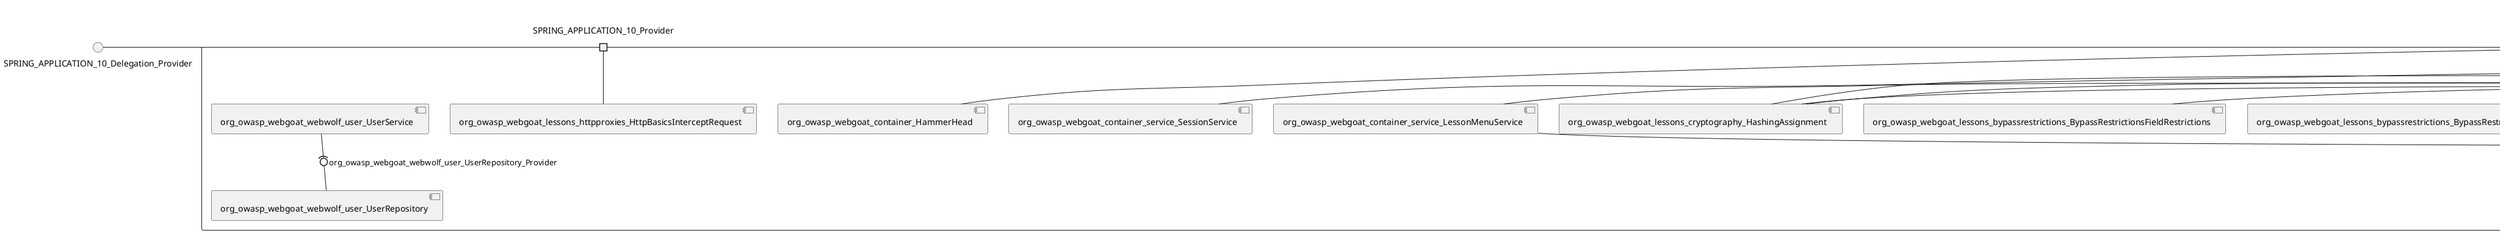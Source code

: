@startuml
skinparam fixCircleLabelOverlapping true
skinparam componentStyle uml2
() SPRING_APPLICATION_10_Delegation_Provider
() SPRING_APPLICATION_11_Delegation_Provider
() SPRING_APPLICATION_2_Delegation_Provider
() SPRING_APPLICATION_3_Delegation_Provider
() SPRING_APPLICATION_4_Delegation_Provider
() SPRING_APPLICATION_5_Delegation_Provider
() SPRING_APPLICATION_6_Delegation_Provider
() SPRING_APPLICATION_7_Delegation_Provider
() SPRING_APPLICATION_8_Delegation_Provider
() SPRING_APPLICATION_9_Delegation_Provider
() SPRING_APPLICATION_BypassRestrictions_FieldRestrictions_POST_Delegation_Provider
() SPRING_APPLICATION_BypassRestrictions_frontendValidation_POST_Delegation_Provider
() SPRING_APPLICATION_ChromeDevTools_dummy_POST_Delegation_Provider
() SPRING_APPLICATION_ChromeDevTools_network_POST_Delegation_Provider
() SPRING_APPLICATION_CrossSiteScriptingStored_stored_xss_POST_Delegation_Provider
() SPRING_APPLICATION_CrossSiteScriptingStored_stored_xss_follow_up_POST_Delegation_Provider
() SPRING_APPLICATION_CrossSiteScripting_attack1_POST_Delegation_Provider
() SPRING_APPLICATION_CrossSiteScripting_attack3_POST_Delegation_Provider
() SPRING_APPLICATION_CrossSiteScripting_attack4_POST_Delegation_Provider
() SPRING_APPLICATION_CrossSiteScripting_attack5a_GET_Delegation_Provider
() SPRING_APPLICATION_CrossSiteScripting_attack6a_POST_Delegation_Provider
() SPRING_APPLICATION_CrossSiteScripting_dom_follow_up_POST_Delegation_Provider
() SPRING_APPLICATION_CrossSiteScripting_phone_home_xss_POST_Delegation_Provider
() SPRING_APPLICATION_CrossSiteScripting_quiz_GET_POST_Delegation_Provider
() SPRING_APPLICATION_Delegation_Provider
() SPRING_APPLICATION_GET_10_Delegation_Provider
() SPRING_APPLICATION_GET_11_Delegation_Provider
() SPRING_APPLICATION_GET_12_Delegation_Provider
() SPRING_APPLICATION_GET_13_Delegation_Provider
() SPRING_APPLICATION_GET_14_Delegation_Provider
() SPRING_APPLICATION_GET_2_Delegation_Provider
() SPRING_APPLICATION_GET_3_Delegation_Provider
() SPRING_APPLICATION_GET_4_Delegation_Provider
() SPRING_APPLICATION_GET_5_Delegation_Provider
() SPRING_APPLICATION_GET_6_Delegation_Provider
() SPRING_APPLICATION_GET_7_Delegation_Provider
() SPRING_APPLICATION_GET_8_Delegation_Provider
() SPRING_APPLICATION_GET_9_Delegation_Provider
() SPRING_APPLICATION_GET_Delegation_Provider
() SPRING_APPLICATION_HtmlTampering_task_POST_Delegation_Provider
() SPRING_APPLICATION_HttpBasics_attack1_POST_Delegation_Provider
() SPRING_APPLICATION_HttpBasics_attack2_POST_Delegation_Provider
() SPRING_APPLICATION_IDOR_diff_attributes_POST_Delegation_Provider
() SPRING_APPLICATION_IDOR_login_POST_Delegation_Provider
() SPRING_APPLICATION_IDOR_profile_alt_path_POST_Delegation_Provider
() SPRING_APPLICATION_InsecureDeserialization_task_POST_Delegation_Provider
() SPRING_APPLICATION_InsecureLogin_Delegation_Provider
() SPRING_APPLICATION_JWT_decode_POST_Delegation_Provider
() SPRING_APPLICATION_JWT_jku_Delegation_Provider
() SPRING_APPLICATION_JWT_kid_Delegation_Provider
() SPRING_APPLICATION_JWT_quiz_GET_POST_Delegation_Provider
() SPRING_APPLICATION_JWT_refresh_Delegation_Provider
() SPRING_APPLICATION_JWT_secret_POST_Delegation_Provider
() SPRING_APPLICATION_JWT_votings_Delegation_Provider
() SPRING_APPLICATION_LogSpoofing_log_bleeding_POST_Delegation_Provider
() SPRING_APPLICATION_LogSpoofing_log_spoofing_POST_Delegation_Provider
() SPRING_APPLICATION_POST_10_Delegation_Provider
() SPRING_APPLICATION_POST_11_Delegation_Provider
() SPRING_APPLICATION_POST_12_Delegation_Provider
() SPRING_APPLICATION_POST_13_Delegation_Provider
() SPRING_APPLICATION_POST_14_Delegation_Provider
() SPRING_APPLICATION_POST_15_Delegation_Provider
() SPRING_APPLICATION_POST_16_Delegation_Provider
() SPRING_APPLICATION_POST_17_Delegation_Provider
() SPRING_APPLICATION_POST_18_Delegation_Provider
() SPRING_APPLICATION_POST_2_Delegation_Provider
() SPRING_APPLICATION_POST_3_Delegation_Provider
() SPRING_APPLICATION_POST_4_Delegation_Provider
() SPRING_APPLICATION_POST_5_Delegation_Provider
() SPRING_APPLICATION_POST_6_Delegation_Provider
() SPRING_APPLICATION_POST_7_Delegation_Provider
() SPRING_APPLICATION_POST_8_Delegation_Provider
() SPRING_APPLICATION_POST_9_Delegation_Provider
() SPRING_APPLICATION_POST_Delegation_Provider
() SPRING_APPLICATION_PUT_Delegation_Provider
() SPRING_APPLICATION_PasswordReset_ForgotPassword_create_password_reset_link_POST_Delegation_Provider
() SPRING_APPLICATION_PasswordReset_SecurityQuestions_POST_Delegation_Provider
() SPRING_APPLICATION_PasswordReset_reset_Delegation_Provider
() SPRING_APPLICATION_PasswordReset_simple_mail_reset_POST_Delegation_Provider
() SPRING_APPLICATION_PathTraversal_profile_picture_GET_Delegation_Provider
() SPRING_APPLICATION_PathTraversal_profile_picture_fix_GET_Delegation_Provider
() SPRING_APPLICATION_PathTraversal_profile_upload_POST_Delegation_Provider
() SPRING_APPLICATION_PathTraversal_profile_upload_fix_POST_Delegation_Provider
() SPRING_APPLICATION_PathTraversal_profile_upload_remove_user_input_POST_Delegation_Provider
() SPRING_APPLICATION_PathTraversal_random_POST_Delegation_Provider
() SPRING_APPLICATION_PathTraversal_random_picture_GET_Delegation_Provider
() SPRING_APPLICATION_PathTraversal_zip_slip_Delegation_Provider
() SPRING_APPLICATION_SSRF_task1_POST_Delegation_Provider
() SPRING_APPLICATION_SSRF_task2_POST_Delegation_Provider
() SPRING_APPLICATION_SecurePasswords_assignment_POST_Delegation_Provider
() SPRING_APPLICATION_SqlInjectionAdvanced_attack6a_POST_Delegation_Provider
() SPRING_APPLICATION_SqlInjectionAdvanced_attack6b_POST_Delegation_Provider
() SPRING_APPLICATION_SqlInjectionAdvanced_challenge_Login_POST_Delegation_Provider
() SPRING_APPLICATION_SqlInjectionAdvanced_challenge_PUT_Delegation_Provider
() SPRING_APPLICATION_SqlInjectionAdvanced_quiz_GET_POST_Delegation_Provider
() SPRING_APPLICATION_SqlInjectionMitigations_attack10a_POST_Delegation_Provider
() SPRING_APPLICATION_SqlInjectionMitigations_attack10b_POST_Delegation_Provider
() SPRING_APPLICATION_SqlInjectionMitigations_attack12a_POST_Delegation_Provider
() SPRING_APPLICATION_SqlInjectionMitigations_servers_GET_Delegation_Provider
() SPRING_APPLICATION_SqlInjection_assignment5a_POST_Delegation_Provider
() SPRING_APPLICATION_SqlInjection_assignment5b_POST_Delegation_Provider
() SPRING_APPLICATION_SqlInjection_attack10_POST_Delegation_Provider
() SPRING_APPLICATION_SqlInjection_attack2_POST_Delegation_Provider
() SPRING_APPLICATION_SqlInjection_attack3_POST_Delegation_Provider
() SPRING_APPLICATION_SqlInjection_attack4_POST_Delegation_Provider
() SPRING_APPLICATION_SqlInjection_attack5_POST_Delegation_Provider
() SPRING_APPLICATION_SqlInjection_attack8_POST_Delegation_Provider
() SPRING_APPLICATION_SqlInjection_attack9_POST_Delegation_Provider
() SPRING_APPLICATION_SqlOnlyInputValidationOnKeywords_attack_POST_Delegation_Provider
() SPRING_APPLICATION_SqlOnlyInputValidation_attack_POST_Delegation_Provider
() SPRING_APPLICATION_VulnerableComponents_attack1_POST_Delegation_Provider
() SPRING_APPLICATION_WebWolf_GET_Delegation_Provider
() SPRING_APPLICATION_WebWolf_landing_Delegation_Provider
() SPRING_APPLICATION_WebWolf_mail_Delegation_Provider
() SPRING_APPLICATION_challenge_1_POST_Delegation_Provider
() SPRING_APPLICATION_challenge_5_POST_Delegation_Provider
() SPRING_APPLICATION_challenge_7_Delegation_Provider
() SPRING_APPLICATION_challenge_8_Delegation_Provider
() SPRING_APPLICATION_challenge_logo_Delegation_Provider
() SPRING_APPLICATION_cia_quiz_GET_POST_Delegation_Provider
() SPRING_APPLICATION_clientSideFiltering_attack1_POST_Delegation_Provider
() SPRING_APPLICATION_clientSideFiltering_challenge_store_coupons_GET_Delegation_Provider
() SPRING_APPLICATION_clientSideFiltering_getItForFree_POST_Delegation_Provider
() SPRING_APPLICATION_clientSideFiltering_salaries_GET_Delegation_Provider
() SPRING_APPLICATION_crypto_encoding_basic_auth_POST_Delegation_Provider
() SPRING_APPLICATION_crypto_encoding_xor_POST_Delegation_Provider
() SPRING_APPLICATION_crypto_hashing_POST_Delegation_Provider
() SPRING_APPLICATION_crypto_secure_defaults_POST_Delegation_Provider
() SPRING_APPLICATION_crypto_signing_verify_POST_Delegation_Provider
() SPRING_APPLICATION_csrf_feedback_message_POST_Delegation_Provider
() SPRING_APPLICATION_csrf_review_POST_Delegation_Provider
() SPRING_APPLICATION_files_GET_Delegation_Provider
() SPRING_APPLICATION_fileupload_POST_Delegation_Provider
() SPRING_APPLICATION_jwt_Delegation_Provider
() SPRING_APPLICATION_landing_Delegation_Provider
() SPRING_APPLICATION_lesson_template_Delegation_Provider
() SPRING_APPLICATION_login_oauth_mvc_GET_Delegation_Provider
() SPRING_APPLICATION_mail_DELETE_GET_POST_Delegation_Provider
() SPRING_APPLICATION_register_mvc_POST_Delegation_Provider
() SPRING_APPLICATION_registration_GET_Delegation_Provider
() SPRING_APPLICATION_requests_GET_Delegation_Provider
() SPRING_APPLICATION_scoreboard_data_GET_Delegation_Provider
() SPRING_APPLICATION_server_directory_GET_Delegation_Provider
() SPRING_APPLICATION_service_debug_labels_mvc_Delegation_Provider
() SPRING_APPLICATION_service_lessonoverview_mvc_GET_Delegation_Provider
() SPRING_APPLICATION_xxe_comments_GET_Delegation_Provider
rectangle System {
[org_owasp_webgoat_container_HammerHead] [[webgoat-webgoat.repository#_LQJGCLtWEe-5xLY8GbUY4A]]
[org_owasp_webgoat_container_WebWolfRedirect] [[webgoat-webgoat.repository#_LQJGCLtWEe-5xLY8GbUY4A]]
[org_owasp_webgoat_container_controller_StartLesson] [[webgoat-webgoat.repository#_LQJGCLtWEe-5xLY8GbUY4A]]
[org_owasp_webgoat_container_controller_Welcome] [[webgoat-webgoat.repository#_LQJGCLtWEe-5xLY8GbUY4A]]
[org_owasp_webgoat_container_i18n_PluginMessages_Provider] [[webgoat-webgoat.repository#_LQJGCLtWEe-5xLY8GbUY4A]]
[org_owasp_webgoat_container_report_ReportCardController] [[webgoat-webgoat.repository#_LQJGCLtWEe-5xLY8GbUY4A]]
[org_owasp_webgoat_container_service_EnvironmentService] [[webgoat-webgoat.repository#_LQJGCLtWEe-5xLY8GbUY4A]]
[org_owasp_webgoat_container_service_HintService] [[webgoat-webgoat.repository#_LQJGCLtWEe-5xLY8GbUY4A]]
[org_owasp_webgoat_container_service_LabelDebugService] [[webgoat-webgoat.repository#_LQJGCLtWEe-5xLY8GbUY4A]]
[org_owasp_webgoat_container_service_LabelService] [[webgoat-webgoat.repository#_LQJGCLtWEe-5xLY8GbUY4A]]
[org_owasp_webgoat_container_service_LessonInfoService] [[webgoat-webgoat.repository#_LQJGCLtWEe-5xLY8GbUY4A]]
[org_owasp_webgoat_container_service_LessonMenuService] [[webgoat-webgoat.repository#_LQJGCLtWEe-5xLY8GbUY4A]]
[org_owasp_webgoat_container_service_LessonProgressService] [[webgoat-webgoat.repository#_LQJGCLtWEe-5xLY8GbUY4A]]
[org_owasp_webgoat_container_service_RestartLessonService] [[webgoat-webgoat.repository#_LQJGCLtWEe-5xLY8GbUY4A]]
[org_owasp_webgoat_container_service_SessionService] [[webgoat-webgoat.repository#_LQJGCLtWEe-5xLY8GbUY4A]]
[org_owasp_webgoat_container_session_LessonSession_Provider] [[webgoat-webgoat.repository#_LQJGCLtWEe-5xLY8GbUY4A]]
[org_owasp_webgoat_container_users_RegistrationController] [[webgoat-webgoat.repository#_LQJGCLtWEe-5xLY8GbUY4A]]
[org_owasp_webgoat_container_users_Scoreboard] [[webgoat-webgoat.repository#_LQJGCLtWEe-5xLY8GbUY4A]]
[org_owasp_webgoat_container_users_UserProgressRepository] [[webgoat-webgoat.repository#_LQJGCLtWEe-5xLY8GbUY4A]]
[org_owasp_webgoat_container_users_UserRepository] [[webgoat-webgoat.repository#_LQJGCLtWEe-5xLY8GbUY4A]]
[org_owasp_webgoat_container_users_UserService] [[webgoat-webgoat.repository#_LQJGCLtWEe-5xLY8GbUY4A]]
[org_owasp_webgoat_lessons_authbypass_VerifyAccount] [[webgoat-webgoat.repository#_LQJGCLtWEe-5xLY8GbUY4A]]
[org_owasp_webgoat_lessons_bypassrestrictions_BypassRestrictionsFieldRestrictions] [[webgoat-webgoat.repository#_LQJGCLtWEe-5xLY8GbUY4A]]
[org_owasp_webgoat_lessons_bypassrestrictions_BypassRestrictionsFrontendValidation] [[webgoat-webgoat.repository#_LQJGCLtWEe-5xLY8GbUY4A]]
[org_owasp_webgoat_lessons_challenges_FlagController] [[webgoat-webgoat.repository#_LQJGCLtWEe-5xLY8GbUY4A]]
[org_owasp_webgoat_lessons_challenges_challenge1_Assignment1] [[webgoat-webgoat.repository#_LQJGCLtWEe-5xLY8GbUY4A]]
[org_owasp_webgoat_lessons_challenges_challenge1_ImageServlet] [[webgoat-webgoat.repository#_LQJGCLtWEe-5xLY8GbUY4A]]
[org_owasp_webgoat_lessons_challenges_challenge5_Assignment5] [[webgoat-webgoat.repository#_LQJGCLtWEe-5xLY8GbUY4A]]
[org_owasp_webgoat_lessons_challenges_challenge7_Assignment7] [[webgoat-webgoat.repository#_LQJGCLtWEe-5xLY8GbUY4A]]
[org_owasp_webgoat_lessons_challenges_challenge8_Assignment8] [[webgoat-webgoat.repository#_LQJGCLtWEe-5xLY8GbUY4A]]
[org_owasp_webgoat_lessons_chromedevtools_NetworkDummy] [[webgoat-webgoat.repository#_LQJGCLtWEe-5xLY8GbUY4A]]
[org_owasp_webgoat_lessons_chromedevtools_NetworkLesson] [[webgoat-webgoat.repository#_LQJGCLtWEe-5xLY8GbUY4A]]
[org_owasp_webgoat_lessons_cia_CIAQuiz] [[webgoat-webgoat.repository#_LQJGCLtWEe-5xLY8GbUY4A]]
[org_owasp_webgoat_lessons_clientsidefiltering_ClientSideFilteringAssignment] [[webgoat-webgoat.repository#_LQJGCLtWEe-5xLY8GbUY4A]]
[org_owasp_webgoat_lessons_clientsidefiltering_ClientSideFilteringFreeAssignment] [[webgoat-webgoat.repository#_LQJGCLtWEe-5xLY8GbUY4A]]
[org_owasp_webgoat_lessons_clientsidefiltering_Salaries] [[webgoat-webgoat.repository#_LQJGCLtWEe-5xLY8GbUY4A]]
[org_owasp_webgoat_lessons_clientsidefiltering_ShopEndpoint] [[webgoat-webgoat.repository#_LQJGCLtWEe-5xLY8GbUY4A]]
[org_owasp_webgoat_lessons_cryptography_EncodingAssignment] [[webgoat-webgoat.repository#_LQJGCLtWEe-5xLY8GbUY4A]]
[org_owasp_webgoat_lessons_cryptography_HashingAssignment] [[webgoat-webgoat.repository#_LQJGCLtWEe-5xLY8GbUY4A]]
[org_owasp_webgoat_lessons_cryptography_SecureDefaultsAssignment] [[webgoat-webgoat.repository#_LQJGCLtWEe-5xLY8GbUY4A]]
[org_owasp_webgoat_lessons_cryptography_SigningAssignment] [[webgoat-webgoat.repository#_LQJGCLtWEe-5xLY8GbUY4A]]
[org_owasp_webgoat_lessons_cryptography_XOREncodingAssignment] [[webgoat-webgoat.repository#_LQJGCLtWEe-5xLY8GbUY4A]]
[org_owasp_webgoat_lessons_csrf_CSRFConfirmFlag1] [[webgoat-webgoat.repository#_LQJGCLtWEe-5xLY8GbUY4A]]
[org_owasp_webgoat_lessons_csrf_CSRFFeedback] [[webgoat-webgoat.repository#_LQJGCLtWEe-5xLY8GbUY4A]]
[org_owasp_webgoat_lessons_csrf_CSRFGetFlag] [[webgoat-webgoat.repository#_LQJGCLtWEe-5xLY8GbUY4A]]
[org_owasp_webgoat_lessons_csrf_CSRFLogin] [[webgoat-webgoat.repository#_LQJGCLtWEe-5xLY8GbUY4A]]
[org_owasp_webgoat_lessons_csrf_ForgedReviews] [[webgoat-webgoat.repository#_LQJGCLtWEe-5xLY8GbUY4A]]
[org_owasp_webgoat_lessons_deserialization_InsecureDeserializationTask] [[webgoat-webgoat.repository#_LQJGCLtWEe-5xLY8GbUY4A]]
[org_owasp_webgoat_lessons_hijacksession_HijackSessionAssignment] [[webgoat-webgoat.repository#_LQJGCLtWEe-5xLY8GbUY4A]]
[org_owasp_webgoat_lessons_htmltampering_HtmlTamperingTask] [[webgoat-webgoat.repository#_LQJGCLtWEe-5xLY8GbUY4A]]
[org_owasp_webgoat_lessons_httpbasics_HttpBasicsLesson] [[webgoat-webgoat.repository#_LQJGCLtWEe-5xLY8GbUY4A]]
[org_owasp_webgoat_lessons_httpbasics_HttpBasicsQuiz] [[webgoat-webgoat.repository#_LQJGCLtWEe-5xLY8GbUY4A]]
[org_owasp_webgoat_lessons_httpproxies_HttpBasicsInterceptRequest] [[webgoat-webgoat.repository#_LQJGCLtWEe-5xLY8GbUY4A]]
[org_owasp_webgoat_lessons_idor_IDORDiffAttributes] [[webgoat-webgoat.repository#_LQJGCLtWEe-5xLY8GbUY4A]]
[org_owasp_webgoat_lessons_idor_IDOREditOtherProfile] [[webgoat-webgoat.repository#_LQJGCLtWEe-5xLY8GbUY4A]]
[org_owasp_webgoat_lessons_idor_IDORLogin] [[webgoat-webgoat.repository#_LQJGCLtWEe-5xLY8GbUY4A]]
[org_owasp_webgoat_lessons_idor_IDORViewOtherProfile] [[webgoat-webgoat.repository#_LQJGCLtWEe-5xLY8GbUY4A]]
[org_owasp_webgoat_lessons_idor_IDORViewOwnProfile] [[webgoat-webgoat.repository#_LQJGCLtWEe-5xLY8GbUY4A]]
[org_owasp_webgoat_lessons_idor_IDORViewOwnProfileAltUrl] [[webgoat-webgoat.repository#_LQJGCLtWEe-5xLY8GbUY4A]]
[org_owasp_webgoat_lessons_insecurelogin_InsecureLoginTask] [[webgoat-webgoat.repository#_LQJGCLtWEe-5xLY8GbUY4A]]
[org_owasp_webgoat_lessons_jwt_JWTDecodeEndpoint] [[webgoat-webgoat.repository#_LQJGCLtWEe-5xLY8GbUY4A]]
[org_owasp_webgoat_lessons_jwt_JWTQuiz] [[webgoat-webgoat.repository#_LQJGCLtWEe-5xLY8GbUY4A]]
[org_owasp_webgoat_lessons_jwt_JWTRefreshEndpoint] [[webgoat-webgoat.repository#_LQJGCLtWEe-5xLY8GbUY4A]]
[org_owasp_webgoat_lessons_jwt_JWTSecretKeyEndpoint] [[webgoat-webgoat.repository#_LQJGCLtWEe-5xLY8GbUY4A]]
[org_owasp_webgoat_lessons_jwt_JWTVotesEndpoint] [[webgoat-webgoat.repository#_LQJGCLtWEe-5xLY8GbUY4A]]
[org_owasp_webgoat_lessons_jwt_claimmisuse_JWTHeaderJKUEndpoint] [[webgoat-webgoat.repository#_LQJGCLtWEe-5xLY8GbUY4A]]
[org_owasp_webgoat_lessons_jwt_claimmisuse_JWTHeaderKIDEndpoint] [[webgoat-webgoat.repository#_LQJGCLtWEe-5xLY8GbUY4A]]
[org_owasp_webgoat_lessons_lessontemplate_SampleAttack] [[webgoat-webgoat.repository#_LQJGCLtWEe-5xLY8GbUY4A]]
[org_owasp_webgoat_lessons_logging_LogBleedingTask] [[webgoat-webgoat.repository#_LQJGCLtWEe-5xLY8GbUY4A]]
[org_owasp_webgoat_lessons_logging_LogSpoofingTask] [[webgoat-webgoat.repository#_LQJGCLtWEe-5xLY8GbUY4A]]
[org_owasp_webgoat_lessons_missingac_MissingFunctionACHiddenMenus] [[webgoat-webgoat.repository#_LQJGCLtWEe-5xLY8GbUY4A]]
[org_owasp_webgoat_lessons_missingac_MissingFunctionACUsers] [[webgoat-webgoat.repository#_LQJGCLtWEe-5xLY8GbUY4A]]
[org_owasp_webgoat_lessons_missingac_MissingFunctionACYourHash] [[webgoat-webgoat.repository#_LQJGCLtWEe-5xLY8GbUY4A]]
[org_owasp_webgoat_lessons_missingac_MissingFunctionACYourHashAdmin] [[webgoat-webgoat.repository#_LQJGCLtWEe-5xLY8GbUY4A]]
[org_owasp_webgoat_lessons_passwordreset_QuestionsAssignment] [[webgoat-webgoat.repository#_LQJGCLtWEe-5xLY8GbUY4A]]
[org_owasp_webgoat_lessons_passwordreset_ResetLinkAssignment] [[webgoat-webgoat.repository#_LQJGCLtWEe-5xLY8GbUY4A]]
[org_owasp_webgoat_lessons_passwordreset_ResetLinkAssignmentForgotPassword] [[webgoat-webgoat.repository#_LQJGCLtWEe-5xLY8GbUY4A]]
[org_owasp_webgoat_lessons_passwordreset_SecurityQuestionAssignment] [[webgoat-webgoat.repository#_LQJGCLtWEe-5xLY8GbUY4A]]
[org_owasp_webgoat_lessons_passwordreset_SimpleMailAssignment] [[webgoat-webgoat.repository#_LQJGCLtWEe-5xLY8GbUY4A]]
[org_owasp_webgoat_lessons_pathtraversal_ProfileUpload] [[webgoat-webgoat.repository#_LQJGCLtWEe-5xLY8GbUY4A]]
[org_owasp_webgoat_lessons_pathtraversal_ProfileUploadFix] [[webgoat-webgoat.repository#_LQJGCLtWEe-5xLY8GbUY4A]]
[org_owasp_webgoat_lessons_pathtraversal_ProfileUploadRemoveUserInput] [[webgoat-webgoat.repository#_LQJGCLtWEe-5xLY8GbUY4A]]
[org_owasp_webgoat_lessons_pathtraversal_ProfileUploadRetrieval] [[webgoat-webgoat.repository#_LQJGCLtWEe-5xLY8GbUY4A]]
[org_owasp_webgoat_lessons_pathtraversal_ProfileZipSlip] [[webgoat-webgoat.repository#_LQJGCLtWEe-5xLY8GbUY4A]]
[org_owasp_webgoat_lessons_securepasswords_SecurePasswordsAssignment] [[webgoat-webgoat.repository#_LQJGCLtWEe-5xLY8GbUY4A]]
[org_owasp_webgoat_lessons_spoofcookie_SpoofCookieAssignment] [[webgoat-webgoat.repository#_LQJGCLtWEe-5xLY8GbUY4A]]
[org_owasp_webgoat_lessons_sqlinjection_advanced_SqlInjectionChallenge] [[webgoat-webgoat.repository#_LQJGCLtWEe-5xLY8GbUY4A]]
[org_owasp_webgoat_lessons_sqlinjection_advanced_SqlInjectionChallengeLogin] [[webgoat-webgoat.repository#_LQJGCLtWEe-5xLY8GbUY4A]]
[org_owasp_webgoat_lessons_sqlinjection_advanced_SqlInjectionLesson6a] [[webgoat-webgoat.repository#_LQJGCLtWEe-5xLY8GbUY4A]]
[org_owasp_webgoat_lessons_sqlinjection_advanced_SqlInjectionLesson6b] [[webgoat-webgoat.repository#_LQJGCLtWEe-5xLY8GbUY4A]]
[org_owasp_webgoat_lessons_sqlinjection_advanced_SqlInjectionQuiz] [[webgoat-webgoat.repository#_LQJGCLtWEe-5xLY8GbUY4A]]
[org_owasp_webgoat_lessons_sqlinjection_introduction_SqlInjectionLesson10] [[webgoat-webgoat.repository#_LQJGCLtWEe-5xLY8GbUY4A]]
[org_owasp_webgoat_lessons_sqlinjection_introduction_SqlInjectionLesson2] [[webgoat-webgoat.repository#_LQJGCLtWEe-5xLY8GbUY4A]]
[org_owasp_webgoat_lessons_sqlinjection_introduction_SqlInjectionLesson3] [[webgoat-webgoat.repository#_LQJGCLtWEe-5xLY8GbUY4A]]
[org_owasp_webgoat_lessons_sqlinjection_introduction_SqlInjectionLesson4] [[webgoat-webgoat.repository#_LQJGCLtWEe-5xLY8GbUY4A]]
[org_owasp_webgoat_lessons_sqlinjection_introduction_SqlInjectionLesson5] [[webgoat-webgoat.repository#_LQJGCLtWEe-5xLY8GbUY4A]]
[org_owasp_webgoat_lessons_sqlinjection_introduction_SqlInjectionLesson5a] [[webgoat-webgoat.repository#_LQJGCLtWEe-5xLY8GbUY4A]]
[org_owasp_webgoat_lessons_sqlinjection_introduction_SqlInjectionLesson5b] [[webgoat-webgoat.repository#_LQJGCLtWEe-5xLY8GbUY4A]]
[org_owasp_webgoat_lessons_sqlinjection_introduction_SqlInjectionLesson8] [[webgoat-webgoat.repository#_LQJGCLtWEe-5xLY8GbUY4A]]
[org_owasp_webgoat_lessons_sqlinjection_introduction_SqlInjectionLesson9] [[webgoat-webgoat.repository#_LQJGCLtWEe-5xLY8GbUY4A]]
[org_owasp_webgoat_lessons_sqlinjection_mitigation_Servers] [[webgoat-webgoat.repository#_LQJGCLtWEe-5xLY8GbUY4A]]
[org_owasp_webgoat_lessons_sqlinjection_mitigation_SqlInjectionLesson10a] [[webgoat-webgoat.repository#_LQJGCLtWEe-5xLY8GbUY4A]]
[org_owasp_webgoat_lessons_sqlinjection_mitigation_SqlInjectionLesson10b] [[webgoat-webgoat.repository#_LQJGCLtWEe-5xLY8GbUY4A]]
[org_owasp_webgoat_lessons_sqlinjection_mitigation_SqlInjectionLesson13] [[webgoat-webgoat.repository#_LQJGCLtWEe-5xLY8GbUY4A]]
[org_owasp_webgoat_lessons_sqlinjection_mitigation_SqlOnlyInputValidation] [[webgoat-webgoat.repository#_LQJGCLtWEe-5xLY8GbUY4A]]
[org_owasp_webgoat_lessons_sqlinjection_mitigation_SqlOnlyInputValidationOnKeywords] [[webgoat-webgoat.repository#_LQJGCLtWEe-5xLY8GbUY4A]]
[org_owasp_webgoat_lessons_ssrf_SSRFTask1] [[webgoat-webgoat.repository#_LQJGCLtWEe-5xLY8GbUY4A]]
[org_owasp_webgoat_lessons_ssrf_SSRFTask2] [[webgoat-webgoat.repository#_LQJGCLtWEe-5xLY8GbUY4A]]
[org_owasp_webgoat_lessons_vulnerablecomponents_VulnerableComponentsLesson] [[webgoat-webgoat.repository#_LQJGCLtWEe-5xLY8GbUY4A]]
[org_owasp_webgoat_lessons_webwolfintroduction_LandingAssignment] [[webgoat-webgoat.repository#_LQJGCLtWEe-5xLY8GbUY4A]]
[org_owasp_webgoat_lessons_webwolfintroduction_MailAssignment] [[webgoat-webgoat.repository#_LQJGCLtWEe-5xLY8GbUY4A]]
[org_owasp_webgoat_lessons_xss_CrossSiteScriptingLesson1] [[webgoat-webgoat.repository#_LQJGCLtWEe-5xLY8GbUY4A]]
[org_owasp_webgoat_lessons_xss_CrossSiteScriptingLesson5a] [[webgoat-webgoat.repository#_LQJGCLtWEe-5xLY8GbUY4A]]
[org_owasp_webgoat_lessons_xss_CrossSiteScriptingLesson6a] [[webgoat-webgoat.repository#_LQJGCLtWEe-5xLY8GbUY4A]]
[org_owasp_webgoat_lessons_xss_CrossSiteScriptingQuiz] [[webgoat-webgoat.repository#_LQJGCLtWEe-5xLY8GbUY4A]]
[org_owasp_webgoat_lessons_xss_DOMCrossSiteScripting] [[webgoat-webgoat.repository#_LQJGCLtWEe-5xLY8GbUY4A]]
[org_owasp_webgoat_lessons_xss_DOMCrossSiteScriptingVerifier] [[webgoat-webgoat.repository#_LQJGCLtWEe-5xLY8GbUY4A]]
[org_owasp_webgoat_lessons_xss_mitigation_CrossSiteScriptingLesson3] [[webgoat-webgoat.repository#_LQJGCLtWEe-5xLY8GbUY4A]]
[org_owasp_webgoat_lessons_xss_mitigation_CrossSiteScriptingLesson4] [[webgoat-webgoat.repository#_LQJGCLtWEe-5xLY8GbUY4A]]
[org_owasp_webgoat_lessons_xss_stored_StoredCrossSiteScriptingVerifier] [[webgoat-webgoat.repository#_LQJGCLtWEe-5xLY8GbUY4A]]
[org_owasp_webgoat_lessons_xss_stored_StoredXssComments] [[webgoat-webgoat.repository#_LQJGCLtWEe-5xLY8GbUY4A]]
[org_owasp_webgoat_lessons_xxe_BlindSendFileAssignment] [[webgoat-webgoat.repository#_LQJGCLtWEe-5xLY8GbUY4A]]
[org_owasp_webgoat_lessons_xxe_CommentsEndpoint] [[webgoat-webgoat.repository#_LQJGCLtWEe-5xLY8GbUY4A]]
[org_owasp_webgoat_lessons_xxe_ContentTypeAssignment] [[webgoat-webgoat.repository#_LQJGCLtWEe-5xLY8GbUY4A]]
[org_owasp_webgoat_lessons_xxe_SimpleXXE] [[webgoat-webgoat.repository#_LQJGCLtWEe-5xLY8GbUY4A]]
[org_owasp_webgoat_webwolf_FileServer] [[webgoat-webgoat.repository#_LQJGCLtWEe-5xLY8GbUY4A]]
[org_owasp_webgoat_webwolf_jwt_JWTController] [[webgoat-webgoat.repository#_LQJGCLtWEe-5xLY8GbUY4A]]
[org_owasp_webgoat_webwolf_mailbox_MailboxController] [[webgoat-webgoat.repository#_LQJGCLtWEe-5xLY8GbUY4A]]
[org_owasp_webgoat_webwolf_mailbox_MailboxRepository] [[webgoat-webgoat.repository#_LQJGCLtWEe-5xLY8GbUY4A]]
[org_owasp_webgoat_webwolf_requests_LandingPage] [[webgoat-webgoat.repository#_LQJGCLtWEe-5xLY8GbUY4A]]
[org_owasp_webgoat_webwolf_requests_Requests] [[webgoat-webgoat.repository#_LQJGCLtWEe-5xLY8GbUY4A]]
[org_owasp_webgoat_webwolf_user_UserRepository] [[webgoat-webgoat.repository#_LQJGCLtWEe-5xLY8GbUY4A]]
[org_owasp_webgoat_webwolf_user_UserService] [[webgoat-webgoat.repository#_LQJGCLtWEe-5xLY8GbUY4A]]
port SPRING_APPLICATION_10_Provider
SPRING_APPLICATION_10_Delegation_Provider - SPRING_APPLICATION_10_Provider
SPRING_APPLICATION_10_Provider - [org_owasp_webgoat_lessons_httpproxies_HttpBasicsInterceptRequest]
port SPRING_APPLICATION_11_Provider
SPRING_APPLICATION_11_Delegation_Provider - SPRING_APPLICATION_11_Provider
SPRING_APPLICATION_11_Provider - [org_owasp_webgoat_container_HammerHead]
port SPRING_APPLICATION_2_Provider
SPRING_APPLICATION_2_Delegation_Provider - SPRING_APPLICATION_2_Provider
SPRING_APPLICATION_2_Provider - [org_owasp_webgoat_container_service_LabelDebugService]
port SPRING_APPLICATION_3_Provider
SPRING_APPLICATION_3_Delegation_Provider - SPRING_APPLICATION_3_Provider
SPRING_APPLICATION_3_Provider - [org_owasp_webgoat_lessons_xxe_SimpleXXE]
port SPRING_APPLICATION_4_Provider
SPRING_APPLICATION_4_Delegation_Provider - SPRING_APPLICATION_4_Provider
SPRING_APPLICATION_4_Provider - [org_owasp_webgoat_lessons_cryptography_SigningAssignment]
port SPRING_APPLICATION_5_Provider
SPRING_APPLICATION_5_Delegation_Provider - SPRING_APPLICATION_5_Provider
SPRING_APPLICATION_5_Provider - [org_owasp_webgoat_webwolf_FileServer]
port SPRING_APPLICATION_6_Provider
SPRING_APPLICATION_6_Delegation_Provider - SPRING_APPLICATION_6_Provider
SPRING_APPLICATION_6_Provider - [org_owasp_webgoat_container_service_SessionService]
port SPRING_APPLICATION_7_Provider
SPRING_APPLICATION_7_Delegation_Provider - SPRING_APPLICATION_7_Provider
SPRING_APPLICATION_7_Provider - [org_owasp_webgoat_container_service_LessonMenuService]
port SPRING_APPLICATION_8_Provider
SPRING_APPLICATION_8_Delegation_Provider - SPRING_APPLICATION_8_Provider
SPRING_APPLICATION_8_Provider - [org_owasp_webgoat_lessons_cryptography_HashingAssignment]
port SPRING_APPLICATION_9_Provider
SPRING_APPLICATION_9_Delegation_Provider - SPRING_APPLICATION_9_Provider
SPRING_APPLICATION_9_Provider - [org_owasp_webgoat_lessons_cryptography_HashingAssignment]
port SPRING_APPLICATION_BypassRestrictions_FieldRestrictions_POST_Provider
SPRING_APPLICATION_BypassRestrictions_FieldRestrictions_POST_Delegation_Provider - SPRING_APPLICATION_BypassRestrictions_FieldRestrictions_POST_Provider
SPRING_APPLICATION_BypassRestrictions_FieldRestrictions_POST_Provider - [org_owasp_webgoat_lessons_bypassrestrictions_BypassRestrictionsFieldRestrictions]
port SPRING_APPLICATION_BypassRestrictions_frontendValidation_POST_Provider
SPRING_APPLICATION_BypassRestrictions_frontendValidation_POST_Delegation_Provider - SPRING_APPLICATION_BypassRestrictions_frontendValidation_POST_Provider
SPRING_APPLICATION_BypassRestrictions_frontendValidation_POST_Provider - [org_owasp_webgoat_lessons_bypassrestrictions_BypassRestrictionsFrontendValidation]
port SPRING_APPLICATION_ChromeDevTools_dummy_POST_Provider
SPRING_APPLICATION_ChromeDevTools_dummy_POST_Delegation_Provider - SPRING_APPLICATION_ChromeDevTools_dummy_POST_Provider
SPRING_APPLICATION_ChromeDevTools_dummy_POST_Provider - [org_owasp_webgoat_lessons_chromedevtools_NetworkDummy]
port SPRING_APPLICATION_ChromeDevTools_network_POST_Provider
SPRING_APPLICATION_ChromeDevTools_network_POST_Delegation_Provider - SPRING_APPLICATION_ChromeDevTools_network_POST_Provider
SPRING_APPLICATION_ChromeDevTools_network_POST_Provider - [org_owasp_webgoat_lessons_chromedevtools_NetworkLesson]
port SPRING_APPLICATION_CrossSiteScriptingStored_stored_xss_POST_Provider
SPRING_APPLICATION_CrossSiteScriptingStored_stored_xss_POST_Delegation_Provider - SPRING_APPLICATION_CrossSiteScriptingStored_stored_xss_POST_Provider
SPRING_APPLICATION_CrossSiteScriptingStored_stored_xss_POST_Provider - [org_owasp_webgoat_lessons_xss_stored_StoredXssComments]
port SPRING_APPLICATION_CrossSiteScriptingStored_stored_xss_follow_up_POST_Provider
SPRING_APPLICATION_CrossSiteScriptingStored_stored_xss_follow_up_POST_Delegation_Provider - SPRING_APPLICATION_CrossSiteScriptingStored_stored_xss_follow_up_POST_Provider
SPRING_APPLICATION_CrossSiteScriptingStored_stored_xss_follow_up_POST_Provider - [org_owasp_webgoat_lessons_xss_stored_StoredCrossSiteScriptingVerifier]
port SPRING_APPLICATION_CrossSiteScripting_attack1_POST_Provider
SPRING_APPLICATION_CrossSiteScripting_attack1_POST_Delegation_Provider - SPRING_APPLICATION_CrossSiteScripting_attack1_POST_Provider
SPRING_APPLICATION_CrossSiteScripting_attack1_POST_Provider - [org_owasp_webgoat_lessons_xss_CrossSiteScriptingLesson1]
port SPRING_APPLICATION_CrossSiteScripting_attack3_POST_Provider
SPRING_APPLICATION_CrossSiteScripting_attack3_POST_Delegation_Provider - SPRING_APPLICATION_CrossSiteScripting_attack3_POST_Provider
SPRING_APPLICATION_CrossSiteScripting_attack3_POST_Provider - [org_owasp_webgoat_lessons_xss_mitigation_CrossSiteScriptingLesson3]
port SPRING_APPLICATION_CrossSiteScripting_attack4_POST_Provider
SPRING_APPLICATION_CrossSiteScripting_attack4_POST_Delegation_Provider - SPRING_APPLICATION_CrossSiteScripting_attack4_POST_Provider
SPRING_APPLICATION_CrossSiteScripting_attack4_POST_Provider - [org_owasp_webgoat_lessons_xss_mitigation_CrossSiteScriptingLesson4]
port SPRING_APPLICATION_CrossSiteScripting_attack5a_GET_Provider
SPRING_APPLICATION_CrossSiteScripting_attack5a_GET_Delegation_Provider - SPRING_APPLICATION_CrossSiteScripting_attack5a_GET_Provider
SPRING_APPLICATION_CrossSiteScripting_attack5a_GET_Provider - [org_owasp_webgoat_lessons_xss_CrossSiteScriptingLesson5a]
port SPRING_APPLICATION_CrossSiteScripting_attack6a_POST_Provider
SPRING_APPLICATION_CrossSiteScripting_attack6a_POST_Delegation_Provider - SPRING_APPLICATION_CrossSiteScripting_attack6a_POST_Provider
SPRING_APPLICATION_CrossSiteScripting_attack6a_POST_Provider - [org_owasp_webgoat_lessons_xss_CrossSiteScriptingLesson6a]
port SPRING_APPLICATION_CrossSiteScripting_dom_follow_up_POST_Provider
SPRING_APPLICATION_CrossSiteScripting_dom_follow_up_POST_Delegation_Provider - SPRING_APPLICATION_CrossSiteScripting_dom_follow_up_POST_Provider
SPRING_APPLICATION_CrossSiteScripting_dom_follow_up_POST_Provider - [org_owasp_webgoat_lessons_xss_DOMCrossSiteScriptingVerifier]
port SPRING_APPLICATION_CrossSiteScripting_phone_home_xss_POST_Provider
SPRING_APPLICATION_CrossSiteScripting_phone_home_xss_POST_Delegation_Provider - SPRING_APPLICATION_CrossSiteScripting_phone_home_xss_POST_Provider
SPRING_APPLICATION_CrossSiteScripting_phone_home_xss_POST_Provider - [org_owasp_webgoat_lessons_xss_DOMCrossSiteScripting]
port SPRING_APPLICATION_CrossSiteScripting_quiz_GET_POST_Provider
SPRING_APPLICATION_CrossSiteScripting_quiz_GET_POST_Delegation_Provider - SPRING_APPLICATION_CrossSiteScripting_quiz_GET_POST_Provider
SPRING_APPLICATION_CrossSiteScripting_quiz_GET_POST_Provider - [org_owasp_webgoat_lessons_xss_CrossSiteScriptingQuiz]
port SPRING_APPLICATION_Provider
SPRING_APPLICATION_Delegation_Provider - SPRING_APPLICATION_Provider
SPRING_APPLICATION_Provider - [org_owasp_webgoat_lessons_jwt_JWTSecretKeyEndpoint]
port SPRING_APPLICATION_GET_10_Provider
SPRING_APPLICATION_GET_10_Delegation_Provider - SPRING_APPLICATION_GET_10_Provider
SPRING_APPLICATION_GET_10_Provider - [org_owasp_webgoat_container_controller_StartLesson]
port SPRING_APPLICATION_GET_11_Provider
SPRING_APPLICATION_GET_11_Delegation_Provider - SPRING_APPLICATION_GET_11_Provider
SPRING_APPLICATION_GET_11_Provider - [org_owasp_webgoat_lessons_idor_IDORViewOwnProfile]
port SPRING_APPLICATION_GET_12_Provider
SPRING_APPLICATION_GET_12_Delegation_Provider - SPRING_APPLICATION_GET_12_Provider
SPRING_APPLICATION_GET_12_Provider - [org_owasp_webgoat_lessons_cryptography_EncodingAssignment]
port SPRING_APPLICATION_GET_13_Provider
SPRING_APPLICATION_GET_13_Delegation_Provider - SPRING_APPLICATION_GET_13_Provider
SPRING_APPLICATION_GET_13_Provider - [org_owasp_webgoat_lessons_idor_IDORViewOtherProfile]
port SPRING_APPLICATION_GET_14_Provider
SPRING_APPLICATION_GET_14_Delegation_Provider - SPRING_APPLICATION_GET_14_Provider
SPRING_APPLICATION_GET_14_Provider - [org_owasp_webgoat_container_service_LessonInfoService]
port SPRING_APPLICATION_GET_2_Provider
SPRING_APPLICATION_GET_2_Delegation_Provider - SPRING_APPLICATION_GET_2_Provider
SPRING_APPLICATION_GET_2_Provider - [org_owasp_webgoat_lessons_xss_stored_StoredXssComments]
port SPRING_APPLICATION_GET_3_Provider
SPRING_APPLICATION_GET_3_Delegation_Provider - SPRING_APPLICATION_GET_3_Provider
SPRING_APPLICATION_GET_3_Provider - [org_owasp_webgoat_container_service_RestartLessonService]
port SPRING_APPLICATION_GET_4_Provider
SPRING_APPLICATION_GET_4_Delegation_Provider - SPRING_APPLICATION_GET_4_Provider
SPRING_APPLICATION_GET_4_Provider - [org_owasp_webgoat_lessons_csrf_ForgedReviews]
port SPRING_APPLICATION_GET_5_Provider
SPRING_APPLICATION_GET_5_Delegation_Provider - SPRING_APPLICATION_GET_5_Provider
SPRING_APPLICATION_GET_5_Provider - [org_owasp_webgoat_lessons_missingac_MissingFunctionACUsers]
port SPRING_APPLICATION_GET_6_Provider
SPRING_APPLICATION_GET_6_Delegation_Provider - SPRING_APPLICATION_GET_6_Provider
SPRING_APPLICATION_GET_6_Provider - [org_owasp_webgoat_lessons_spoofcookie_SpoofCookieAssignment]
port SPRING_APPLICATION_GET_7_Provider
SPRING_APPLICATION_GET_7_Delegation_Provider - SPRING_APPLICATION_GET_7_Provider
SPRING_APPLICATION_GET_7_Provider - [org_owasp_webgoat_container_controller_Welcome]
port SPRING_APPLICATION_GET_8_Provider
SPRING_APPLICATION_GET_8_Delegation_Provider - SPRING_APPLICATION_GET_8_Provider
SPRING_APPLICATION_GET_8_Provider - [org_owasp_webgoat_container_service_LabelService]
port SPRING_APPLICATION_GET_9_Provider
SPRING_APPLICATION_GET_9_Delegation_Provider - SPRING_APPLICATION_GET_9_Provider
SPRING_APPLICATION_GET_9_Provider - [org_owasp_webgoat_container_report_ReportCardController]
port SPRING_APPLICATION_GET_Provider
SPRING_APPLICATION_GET_Delegation_Provider - SPRING_APPLICATION_GET_Provider
SPRING_APPLICATION_GET_Provider - [org_owasp_webgoat_container_service_HintService]
port SPRING_APPLICATION_HtmlTampering_task_POST_Provider
SPRING_APPLICATION_HtmlTampering_task_POST_Delegation_Provider - SPRING_APPLICATION_HtmlTampering_task_POST_Provider
SPRING_APPLICATION_HtmlTampering_task_POST_Provider - [org_owasp_webgoat_lessons_htmltampering_HtmlTamperingTask]
port SPRING_APPLICATION_HttpBasics_attack1_POST_Provider
SPRING_APPLICATION_HttpBasics_attack1_POST_Delegation_Provider - SPRING_APPLICATION_HttpBasics_attack1_POST_Provider
SPRING_APPLICATION_HttpBasics_attack1_POST_Provider - [org_owasp_webgoat_lessons_httpbasics_HttpBasicsLesson]
port SPRING_APPLICATION_HttpBasics_attack2_POST_Provider
SPRING_APPLICATION_HttpBasics_attack2_POST_Delegation_Provider - SPRING_APPLICATION_HttpBasics_attack2_POST_Provider
SPRING_APPLICATION_HttpBasics_attack2_POST_Provider - [org_owasp_webgoat_lessons_httpbasics_HttpBasicsQuiz]
port SPRING_APPLICATION_IDOR_diff_attributes_POST_Provider
SPRING_APPLICATION_IDOR_diff_attributes_POST_Delegation_Provider - SPRING_APPLICATION_IDOR_diff_attributes_POST_Provider
SPRING_APPLICATION_IDOR_diff_attributes_POST_Provider - [org_owasp_webgoat_lessons_idor_IDORDiffAttributes]
port SPRING_APPLICATION_IDOR_login_POST_Provider
SPRING_APPLICATION_IDOR_login_POST_Delegation_Provider - SPRING_APPLICATION_IDOR_login_POST_Provider
SPRING_APPLICATION_IDOR_login_POST_Provider - [org_owasp_webgoat_lessons_idor_IDORLogin]
port SPRING_APPLICATION_IDOR_profile_alt_path_POST_Provider
SPRING_APPLICATION_IDOR_profile_alt_path_POST_Delegation_Provider - SPRING_APPLICATION_IDOR_profile_alt_path_POST_Provider
SPRING_APPLICATION_IDOR_profile_alt_path_POST_Provider - [org_owasp_webgoat_lessons_idor_IDORViewOwnProfileAltUrl]
port SPRING_APPLICATION_InsecureDeserialization_task_POST_Provider
SPRING_APPLICATION_InsecureDeserialization_task_POST_Delegation_Provider - SPRING_APPLICATION_InsecureDeserialization_task_POST_Provider
SPRING_APPLICATION_InsecureDeserialization_task_POST_Provider - [org_owasp_webgoat_lessons_deserialization_InsecureDeserializationTask]
port SPRING_APPLICATION_InsecureLogin_Provider
SPRING_APPLICATION_InsecureLogin_Delegation_Provider - SPRING_APPLICATION_InsecureLogin_Provider
SPRING_APPLICATION_InsecureLogin_Provider - [org_owasp_webgoat_lessons_insecurelogin_InsecureLoginTask]
port SPRING_APPLICATION_JWT_decode_POST_Provider
SPRING_APPLICATION_JWT_decode_POST_Delegation_Provider - SPRING_APPLICATION_JWT_decode_POST_Provider
SPRING_APPLICATION_JWT_decode_POST_Provider - [org_owasp_webgoat_lessons_jwt_JWTDecodeEndpoint]
port SPRING_APPLICATION_JWT_jku_Provider
SPRING_APPLICATION_JWT_jku_Delegation_Provider - SPRING_APPLICATION_JWT_jku_Provider
SPRING_APPLICATION_JWT_jku_Provider - [org_owasp_webgoat_lessons_jwt_claimmisuse_JWTHeaderJKUEndpoint]
port SPRING_APPLICATION_JWT_kid_Provider
SPRING_APPLICATION_JWT_kid_Delegation_Provider - SPRING_APPLICATION_JWT_kid_Provider
SPRING_APPLICATION_JWT_kid_Provider - [org_owasp_webgoat_lessons_jwt_claimmisuse_JWTHeaderKIDEndpoint]
port SPRING_APPLICATION_JWT_quiz_GET_POST_Provider
SPRING_APPLICATION_JWT_quiz_GET_POST_Delegation_Provider - SPRING_APPLICATION_JWT_quiz_GET_POST_Provider
SPRING_APPLICATION_JWT_quiz_GET_POST_Provider - [org_owasp_webgoat_lessons_jwt_JWTQuiz]
port SPRING_APPLICATION_JWT_refresh_Provider
SPRING_APPLICATION_JWT_refresh_Delegation_Provider - SPRING_APPLICATION_JWT_refresh_Provider
SPRING_APPLICATION_JWT_refresh_Provider - [org_owasp_webgoat_lessons_jwt_JWTRefreshEndpoint]
port SPRING_APPLICATION_JWT_secret_POST_Provider
SPRING_APPLICATION_JWT_secret_POST_Delegation_Provider - SPRING_APPLICATION_JWT_secret_POST_Provider
SPRING_APPLICATION_JWT_secret_POST_Provider - [org_owasp_webgoat_lessons_jwt_JWTSecretKeyEndpoint]
port SPRING_APPLICATION_JWT_votings_Provider
SPRING_APPLICATION_JWT_votings_Delegation_Provider - SPRING_APPLICATION_JWT_votings_Provider
SPRING_APPLICATION_JWT_votings_Provider - [org_owasp_webgoat_lessons_jwt_JWTVotesEndpoint]
port SPRING_APPLICATION_LogSpoofing_log_bleeding_POST_Provider
SPRING_APPLICATION_LogSpoofing_log_bleeding_POST_Delegation_Provider - SPRING_APPLICATION_LogSpoofing_log_bleeding_POST_Provider
SPRING_APPLICATION_LogSpoofing_log_bleeding_POST_Provider - [org_owasp_webgoat_lessons_logging_LogBleedingTask]
port SPRING_APPLICATION_LogSpoofing_log_spoofing_POST_Provider
SPRING_APPLICATION_LogSpoofing_log_spoofing_POST_Delegation_Provider - SPRING_APPLICATION_LogSpoofing_log_spoofing_POST_Provider
SPRING_APPLICATION_LogSpoofing_log_spoofing_POST_Provider - [org_owasp_webgoat_lessons_logging_LogSpoofingTask]
port SPRING_APPLICATION_POST_10_Provider
SPRING_APPLICATION_POST_10_Delegation_Provider - SPRING_APPLICATION_POST_10_Provider
SPRING_APPLICATION_POST_10_Provider - [org_owasp_webgoat_lessons_spoofcookie_SpoofCookieAssignment]
port SPRING_APPLICATION_POST_11_Provider
SPRING_APPLICATION_POST_11_Delegation_Provider - SPRING_APPLICATION_POST_11_Provider
SPRING_APPLICATION_POST_11_Provider - [org_owasp_webgoat_lessons_challenges_FlagController]
port SPRING_APPLICATION_POST_12_Provider
SPRING_APPLICATION_POST_12_Delegation_Provider - SPRING_APPLICATION_POST_12_Provider
SPRING_APPLICATION_POST_12_Provider - [org_owasp_webgoat_lessons_missingac_MissingFunctionACHiddenMenus]
port SPRING_APPLICATION_POST_13_Provider
SPRING_APPLICATION_POST_13_Delegation_Provider - SPRING_APPLICATION_POST_13_Provider
SPRING_APPLICATION_POST_13_Provider - [org_owasp_webgoat_lessons_passwordreset_SimpleMailAssignment]
port SPRING_APPLICATION_POST_14_Provider
SPRING_APPLICATION_POST_14_Delegation_Provider - SPRING_APPLICATION_POST_14_Provider
SPRING_APPLICATION_POST_14_Provider - [org_owasp_webgoat_lessons_xxe_SimpleXXE]
port SPRING_APPLICATION_POST_15_Provider
SPRING_APPLICATION_POST_15_Delegation_Provider - SPRING_APPLICATION_POST_15_Provider
SPRING_APPLICATION_POST_15_Provider - [org_owasp_webgoat_lessons_missingac_MissingFunctionACYourHashAdmin]
port SPRING_APPLICATION_POST_16_Provider
SPRING_APPLICATION_POST_16_Delegation_Provider - SPRING_APPLICATION_POST_16_Provider
SPRING_APPLICATION_POST_16_Provider - [org_owasp_webgoat_lessons_xxe_BlindSendFileAssignment]
port SPRING_APPLICATION_POST_17_Provider
SPRING_APPLICATION_POST_17_Delegation_Provider - SPRING_APPLICATION_POST_17_Provider
SPRING_APPLICATION_POST_17_Provider - [org_owasp_webgoat_lessons_csrf_CSRFFeedback]
port SPRING_APPLICATION_POST_18_Provider
SPRING_APPLICATION_POST_18_Delegation_Provider - SPRING_APPLICATION_POST_18_Provider
SPRING_APPLICATION_POST_18_Provider - [org_owasp_webgoat_lessons_missingac_MissingFunctionACYourHash]
port SPRING_APPLICATION_POST_2_Provider
SPRING_APPLICATION_POST_2_Delegation_Provider - SPRING_APPLICATION_POST_2_Provider
SPRING_APPLICATION_POST_2_Provider - [org_owasp_webgoat_lessons_csrf_CSRFGetFlag]
port SPRING_APPLICATION_POST_3_Provider
SPRING_APPLICATION_POST_3_Delegation_Provider - SPRING_APPLICATION_POST_3_Provider
SPRING_APPLICATION_POST_3_Provider - [org_owasp_webgoat_lessons_csrf_CSRFLogin]
port SPRING_APPLICATION_POST_4_Provider
SPRING_APPLICATION_POST_4_Delegation_Provider - SPRING_APPLICATION_POST_4_Provider
SPRING_APPLICATION_POST_4_Provider - [org_owasp_webgoat_lessons_chromedevtools_NetworkLesson]
port SPRING_APPLICATION_POST_5_Provider
SPRING_APPLICATION_POST_5_Delegation_Provider - SPRING_APPLICATION_POST_5_Provider
SPRING_APPLICATION_POST_5_Provider - [org_owasp_webgoat_lessons_csrf_CSRFConfirmFlag1]
port SPRING_APPLICATION_POST_6_Provider
SPRING_APPLICATION_POST_6_Delegation_Provider - SPRING_APPLICATION_POST_6_Provider
SPRING_APPLICATION_POST_6_Provider - [org_owasp_webgoat_lessons_authbypass_VerifyAccount]
port SPRING_APPLICATION_POST_7_Provider
SPRING_APPLICATION_POST_7_Delegation_Provider - SPRING_APPLICATION_POST_7_Provider
SPRING_APPLICATION_POST_7_Provider - [org_owasp_webgoat_lessons_missingac_MissingFunctionACUsers]
port SPRING_APPLICATION_POST_8_Provider
SPRING_APPLICATION_POST_8_Delegation_Provider - SPRING_APPLICATION_POST_8_Provider
SPRING_APPLICATION_POST_8_Provider - [org_owasp_webgoat_lessons_xxe_ContentTypeAssignment]
port SPRING_APPLICATION_POST_9_Provider
SPRING_APPLICATION_POST_9_Delegation_Provider - SPRING_APPLICATION_POST_9_Provider
SPRING_APPLICATION_POST_9_Provider - [org_owasp_webgoat_lessons_passwordreset_QuestionsAssignment]
port SPRING_APPLICATION_POST_Provider
SPRING_APPLICATION_POST_Delegation_Provider - SPRING_APPLICATION_POST_Provider
SPRING_APPLICATION_POST_Provider - [org_owasp_webgoat_lessons_hijacksession_HijackSessionAssignment]
port SPRING_APPLICATION_PUT_Provider
SPRING_APPLICATION_PUT_Delegation_Provider - SPRING_APPLICATION_PUT_Provider
SPRING_APPLICATION_PUT_Provider - [org_owasp_webgoat_lessons_idor_IDOREditOtherProfile]
port SPRING_APPLICATION_PasswordReset_ForgotPassword_create_password_reset_link_POST_Provider
SPRING_APPLICATION_PasswordReset_ForgotPassword_create_password_reset_link_POST_Delegation_Provider - SPRING_APPLICATION_PasswordReset_ForgotPassword_create_password_reset_link_POST_Provider
SPRING_APPLICATION_PasswordReset_ForgotPassword_create_password_reset_link_POST_Provider - [org_owasp_webgoat_lessons_passwordreset_ResetLinkAssignmentForgotPassword]
port SPRING_APPLICATION_PasswordReset_SecurityQuestions_POST_Provider
SPRING_APPLICATION_PasswordReset_SecurityQuestions_POST_Delegation_Provider - SPRING_APPLICATION_PasswordReset_SecurityQuestions_POST_Provider
SPRING_APPLICATION_PasswordReset_SecurityQuestions_POST_Provider - [org_owasp_webgoat_lessons_passwordreset_SecurityQuestionAssignment]
port SPRING_APPLICATION_PasswordReset_reset_Provider
SPRING_APPLICATION_PasswordReset_reset_Delegation_Provider - SPRING_APPLICATION_PasswordReset_reset_Provider
SPRING_APPLICATION_PasswordReset_reset_Provider - [org_owasp_webgoat_lessons_passwordreset_ResetLinkAssignment]
port SPRING_APPLICATION_PasswordReset_simple_mail_reset_POST_Provider
SPRING_APPLICATION_PasswordReset_simple_mail_reset_POST_Delegation_Provider - SPRING_APPLICATION_PasswordReset_simple_mail_reset_POST_Provider
SPRING_APPLICATION_PasswordReset_simple_mail_reset_POST_Provider - [org_owasp_webgoat_lessons_passwordreset_SimpleMailAssignment]
port SPRING_APPLICATION_PathTraversal_profile_picture_GET_Provider
SPRING_APPLICATION_PathTraversal_profile_picture_GET_Delegation_Provider - SPRING_APPLICATION_PathTraversal_profile_picture_GET_Provider
SPRING_APPLICATION_PathTraversal_profile_picture_GET_Provider - [org_owasp_webgoat_lessons_pathtraversal_ProfileUpload]
port SPRING_APPLICATION_PathTraversal_profile_picture_fix_GET_Provider
SPRING_APPLICATION_PathTraversal_profile_picture_fix_GET_Delegation_Provider - SPRING_APPLICATION_PathTraversal_profile_picture_fix_GET_Provider
SPRING_APPLICATION_PathTraversal_profile_picture_fix_GET_Provider - [org_owasp_webgoat_lessons_pathtraversal_ProfileUploadFix]
port SPRING_APPLICATION_PathTraversal_profile_upload_POST_Provider
SPRING_APPLICATION_PathTraversal_profile_upload_POST_Delegation_Provider - SPRING_APPLICATION_PathTraversal_profile_upload_POST_Provider
SPRING_APPLICATION_PathTraversal_profile_upload_POST_Provider - [org_owasp_webgoat_lessons_pathtraversal_ProfileUpload]
port SPRING_APPLICATION_PathTraversal_profile_upload_fix_POST_Provider
SPRING_APPLICATION_PathTraversal_profile_upload_fix_POST_Delegation_Provider - SPRING_APPLICATION_PathTraversal_profile_upload_fix_POST_Provider
SPRING_APPLICATION_PathTraversal_profile_upload_fix_POST_Provider - [org_owasp_webgoat_lessons_pathtraversal_ProfileUploadFix]
port SPRING_APPLICATION_PathTraversal_profile_upload_remove_user_input_POST_Provider
SPRING_APPLICATION_PathTraversal_profile_upload_remove_user_input_POST_Delegation_Provider - SPRING_APPLICATION_PathTraversal_profile_upload_remove_user_input_POST_Provider
SPRING_APPLICATION_PathTraversal_profile_upload_remove_user_input_POST_Provider - [org_owasp_webgoat_lessons_pathtraversal_ProfileUploadRemoveUserInput]
port SPRING_APPLICATION_PathTraversal_random_POST_Provider
SPRING_APPLICATION_PathTraversal_random_POST_Delegation_Provider - SPRING_APPLICATION_PathTraversal_random_POST_Provider
SPRING_APPLICATION_PathTraversal_random_POST_Provider - [org_owasp_webgoat_lessons_pathtraversal_ProfileUploadRetrieval]
port SPRING_APPLICATION_PathTraversal_random_picture_GET_Provider
SPRING_APPLICATION_PathTraversal_random_picture_GET_Delegation_Provider - SPRING_APPLICATION_PathTraversal_random_picture_GET_Provider
SPRING_APPLICATION_PathTraversal_random_picture_GET_Provider - [org_owasp_webgoat_lessons_pathtraversal_ProfileUploadRetrieval]
port SPRING_APPLICATION_PathTraversal_zip_slip_Provider
SPRING_APPLICATION_PathTraversal_zip_slip_Delegation_Provider - SPRING_APPLICATION_PathTraversal_zip_slip_Provider
SPRING_APPLICATION_PathTraversal_zip_slip_Provider - [org_owasp_webgoat_lessons_pathtraversal_ProfileZipSlip]
port SPRING_APPLICATION_SSRF_task1_POST_Provider
SPRING_APPLICATION_SSRF_task1_POST_Delegation_Provider - SPRING_APPLICATION_SSRF_task1_POST_Provider
SPRING_APPLICATION_SSRF_task1_POST_Provider - [org_owasp_webgoat_lessons_ssrf_SSRFTask1]
port SPRING_APPLICATION_SSRF_task2_POST_Provider
SPRING_APPLICATION_SSRF_task2_POST_Delegation_Provider - SPRING_APPLICATION_SSRF_task2_POST_Provider
SPRING_APPLICATION_SSRF_task2_POST_Provider - [org_owasp_webgoat_lessons_ssrf_SSRFTask2]
port SPRING_APPLICATION_SecurePasswords_assignment_POST_Provider
SPRING_APPLICATION_SecurePasswords_assignment_POST_Delegation_Provider - SPRING_APPLICATION_SecurePasswords_assignment_POST_Provider
SPRING_APPLICATION_SecurePasswords_assignment_POST_Provider - [org_owasp_webgoat_lessons_securepasswords_SecurePasswordsAssignment]
port SPRING_APPLICATION_SqlInjectionAdvanced_attack6a_POST_Provider
SPRING_APPLICATION_SqlInjectionAdvanced_attack6a_POST_Delegation_Provider - SPRING_APPLICATION_SqlInjectionAdvanced_attack6a_POST_Provider
SPRING_APPLICATION_SqlInjectionAdvanced_attack6a_POST_Provider - [org_owasp_webgoat_lessons_sqlinjection_advanced_SqlInjectionLesson6a]
port SPRING_APPLICATION_SqlInjectionAdvanced_attack6b_POST_Provider
SPRING_APPLICATION_SqlInjectionAdvanced_attack6b_POST_Delegation_Provider - SPRING_APPLICATION_SqlInjectionAdvanced_attack6b_POST_Provider
SPRING_APPLICATION_SqlInjectionAdvanced_attack6b_POST_Provider - [org_owasp_webgoat_lessons_sqlinjection_advanced_SqlInjectionLesson6b]
port SPRING_APPLICATION_SqlInjectionAdvanced_challenge_Login_POST_Provider
SPRING_APPLICATION_SqlInjectionAdvanced_challenge_Login_POST_Delegation_Provider - SPRING_APPLICATION_SqlInjectionAdvanced_challenge_Login_POST_Provider
SPRING_APPLICATION_SqlInjectionAdvanced_challenge_Login_POST_Provider - [org_owasp_webgoat_lessons_sqlinjection_advanced_SqlInjectionChallengeLogin]
port SPRING_APPLICATION_SqlInjectionAdvanced_challenge_PUT_Provider
SPRING_APPLICATION_SqlInjectionAdvanced_challenge_PUT_Delegation_Provider - SPRING_APPLICATION_SqlInjectionAdvanced_challenge_PUT_Provider
SPRING_APPLICATION_SqlInjectionAdvanced_challenge_PUT_Provider - [org_owasp_webgoat_lessons_sqlinjection_advanced_SqlInjectionChallenge]
port SPRING_APPLICATION_SqlInjectionAdvanced_quiz_GET_POST_Provider
SPRING_APPLICATION_SqlInjectionAdvanced_quiz_GET_POST_Delegation_Provider - SPRING_APPLICATION_SqlInjectionAdvanced_quiz_GET_POST_Provider
SPRING_APPLICATION_SqlInjectionAdvanced_quiz_GET_POST_Provider - [org_owasp_webgoat_lessons_sqlinjection_advanced_SqlInjectionQuiz]
port SPRING_APPLICATION_SqlInjectionMitigations_attack10a_POST_Provider
SPRING_APPLICATION_SqlInjectionMitigations_attack10a_POST_Delegation_Provider - SPRING_APPLICATION_SqlInjectionMitigations_attack10a_POST_Provider
SPRING_APPLICATION_SqlInjectionMitigations_attack10a_POST_Provider - [org_owasp_webgoat_lessons_sqlinjection_mitigation_SqlInjectionLesson10a]
port SPRING_APPLICATION_SqlInjectionMitigations_attack10b_POST_Provider
SPRING_APPLICATION_SqlInjectionMitigations_attack10b_POST_Delegation_Provider - SPRING_APPLICATION_SqlInjectionMitigations_attack10b_POST_Provider
SPRING_APPLICATION_SqlInjectionMitigations_attack10b_POST_Provider - [org_owasp_webgoat_lessons_sqlinjection_mitigation_SqlInjectionLesson10b]
port SPRING_APPLICATION_SqlInjectionMitigations_attack12a_POST_Provider
SPRING_APPLICATION_SqlInjectionMitigations_attack12a_POST_Delegation_Provider - SPRING_APPLICATION_SqlInjectionMitigations_attack12a_POST_Provider
SPRING_APPLICATION_SqlInjectionMitigations_attack12a_POST_Provider - [org_owasp_webgoat_lessons_sqlinjection_mitigation_SqlInjectionLesson13]
port SPRING_APPLICATION_SqlInjectionMitigations_servers_GET_Provider
SPRING_APPLICATION_SqlInjectionMitigations_servers_GET_Delegation_Provider - SPRING_APPLICATION_SqlInjectionMitigations_servers_GET_Provider
SPRING_APPLICATION_SqlInjectionMitigations_servers_GET_Provider - [org_owasp_webgoat_lessons_sqlinjection_mitigation_Servers]
port SPRING_APPLICATION_SqlInjection_assignment5a_POST_Provider
SPRING_APPLICATION_SqlInjection_assignment5a_POST_Delegation_Provider - SPRING_APPLICATION_SqlInjection_assignment5a_POST_Provider
SPRING_APPLICATION_SqlInjection_assignment5a_POST_Provider - [org_owasp_webgoat_lessons_sqlinjection_introduction_SqlInjectionLesson5a]
port SPRING_APPLICATION_SqlInjection_assignment5b_POST_Provider
SPRING_APPLICATION_SqlInjection_assignment5b_POST_Delegation_Provider - SPRING_APPLICATION_SqlInjection_assignment5b_POST_Provider
SPRING_APPLICATION_SqlInjection_assignment5b_POST_Provider - [org_owasp_webgoat_lessons_sqlinjection_introduction_SqlInjectionLesson5b]
port SPRING_APPLICATION_SqlInjection_attack10_POST_Provider
SPRING_APPLICATION_SqlInjection_attack10_POST_Delegation_Provider - SPRING_APPLICATION_SqlInjection_attack10_POST_Provider
SPRING_APPLICATION_SqlInjection_attack10_POST_Provider - [org_owasp_webgoat_lessons_sqlinjection_introduction_SqlInjectionLesson10]
port SPRING_APPLICATION_SqlInjection_attack2_POST_Provider
SPRING_APPLICATION_SqlInjection_attack2_POST_Delegation_Provider - SPRING_APPLICATION_SqlInjection_attack2_POST_Provider
SPRING_APPLICATION_SqlInjection_attack2_POST_Provider - [org_owasp_webgoat_lessons_sqlinjection_introduction_SqlInjectionLesson2]
port SPRING_APPLICATION_SqlInjection_attack3_POST_Provider
SPRING_APPLICATION_SqlInjection_attack3_POST_Delegation_Provider - SPRING_APPLICATION_SqlInjection_attack3_POST_Provider
SPRING_APPLICATION_SqlInjection_attack3_POST_Provider - [org_owasp_webgoat_lessons_sqlinjection_introduction_SqlInjectionLesson3]
port SPRING_APPLICATION_SqlInjection_attack4_POST_Provider
SPRING_APPLICATION_SqlInjection_attack4_POST_Delegation_Provider - SPRING_APPLICATION_SqlInjection_attack4_POST_Provider
SPRING_APPLICATION_SqlInjection_attack4_POST_Provider - [org_owasp_webgoat_lessons_sqlinjection_introduction_SqlInjectionLesson4]
port SPRING_APPLICATION_SqlInjection_attack5_POST_Provider
SPRING_APPLICATION_SqlInjection_attack5_POST_Delegation_Provider - SPRING_APPLICATION_SqlInjection_attack5_POST_Provider
SPRING_APPLICATION_SqlInjection_attack5_POST_Provider - [org_owasp_webgoat_lessons_sqlinjection_introduction_SqlInjectionLesson5]
port SPRING_APPLICATION_SqlInjection_attack8_POST_Provider
SPRING_APPLICATION_SqlInjection_attack8_POST_Delegation_Provider - SPRING_APPLICATION_SqlInjection_attack8_POST_Provider
SPRING_APPLICATION_SqlInjection_attack8_POST_Provider - [org_owasp_webgoat_lessons_sqlinjection_introduction_SqlInjectionLesson8]
port SPRING_APPLICATION_SqlInjection_attack9_POST_Provider
SPRING_APPLICATION_SqlInjection_attack9_POST_Delegation_Provider - SPRING_APPLICATION_SqlInjection_attack9_POST_Provider
SPRING_APPLICATION_SqlInjection_attack9_POST_Provider - [org_owasp_webgoat_lessons_sqlinjection_introduction_SqlInjectionLesson9]
port SPRING_APPLICATION_SqlOnlyInputValidationOnKeywords_attack_POST_Provider
SPRING_APPLICATION_SqlOnlyInputValidationOnKeywords_attack_POST_Delegation_Provider - SPRING_APPLICATION_SqlOnlyInputValidationOnKeywords_attack_POST_Provider
SPRING_APPLICATION_SqlOnlyInputValidationOnKeywords_attack_POST_Provider - [org_owasp_webgoat_lessons_sqlinjection_mitigation_SqlOnlyInputValidationOnKeywords]
port SPRING_APPLICATION_SqlOnlyInputValidation_attack_POST_Provider
SPRING_APPLICATION_SqlOnlyInputValidation_attack_POST_Delegation_Provider - SPRING_APPLICATION_SqlOnlyInputValidation_attack_POST_Provider
SPRING_APPLICATION_SqlOnlyInputValidation_attack_POST_Provider - [org_owasp_webgoat_lessons_sqlinjection_mitigation_SqlOnlyInputValidation]
port SPRING_APPLICATION_VulnerableComponents_attack1_POST_Provider
SPRING_APPLICATION_VulnerableComponents_attack1_POST_Delegation_Provider - SPRING_APPLICATION_VulnerableComponents_attack1_POST_Provider
SPRING_APPLICATION_VulnerableComponents_attack1_POST_Provider - [org_owasp_webgoat_lessons_vulnerablecomponents_VulnerableComponentsLesson]
port SPRING_APPLICATION_WebWolf_GET_Provider
SPRING_APPLICATION_WebWolf_GET_Delegation_Provider - SPRING_APPLICATION_WebWolf_GET_Provider
SPRING_APPLICATION_WebWolf_GET_Provider - [org_owasp_webgoat_container_WebWolfRedirect]
port SPRING_APPLICATION_WebWolf_landing_Provider
SPRING_APPLICATION_WebWolf_landing_Delegation_Provider - SPRING_APPLICATION_WebWolf_landing_Provider
SPRING_APPLICATION_WebWolf_landing_Provider - [org_owasp_webgoat_lessons_webwolfintroduction_LandingAssignment]
port SPRING_APPLICATION_WebWolf_mail_Provider
SPRING_APPLICATION_WebWolf_mail_Delegation_Provider - SPRING_APPLICATION_WebWolf_mail_Provider
SPRING_APPLICATION_WebWolf_mail_Provider - [org_owasp_webgoat_lessons_webwolfintroduction_MailAssignment]
port SPRING_APPLICATION_challenge_1_POST_Provider
SPRING_APPLICATION_challenge_1_POST_Delegation_Provider - SPRING_APPLICATION_challenge_1_POST_Provider
SPRING_APPLICATION_challenge_1_POST_Provider - [org_owasp_webgoat_lessons_challenges_challenge1_Assignment1]
port SPRING_APPLICATION_challenge_5_POST_Provider
SPRING_APPLICATION_challenge_5_POST_Delegation_Provider - SPRING_APPLICATION_challenge_5_POST_Provider
SPRING_APPLICATION_challenge_5_POST_Provider - [org_owasp_webgoat_lessons_challenges_challenge5_Assignment5]
port SPRING_APPLICATION_challenge_7_Provider
SPRING_APPLICATION_challenge_7_Delegation_Provider - SPRING_APPLICATION_challenge_7_Provider
SPRING_APPLICATION_challenge_7_Provider - [org_owasp_webgoat_lessons_challenges_challenge7_Assignment7]
port SPRING_APPLICATION_challenge_8_Provider
SPRING_APPLICATION_challenge_8_Delegation_Provider - SPRING_APPLICATION_challenge_8_Provider
SPRING_APPLICATION_challenge_8_Provider - [org_owasp_webgoat_lessons_challenges_challenge8_Assignment8]
port SPRING_APPLICATION_challenge_logo_Provider
SPRING_APPLICATION_challenge_logo_Delegation_Provider - SPRING_APPLICATION_challenge_logo_Provider
SPRING_APPLICATION_challenge_logo_Provider - [org_owasp_webgoat_lessons_challenges_challenge1_ImageServlet]
port SPRING_APPLICATION_cia_quiz_GET_POST_Provider
SPRING_APPLICATION_cia_quiz_GET_POST_Delegation_Provider - SPRING_APPLICATION_cia_quiz_GET_POST_Provider
SPRING_APPLICATION_cia_quiz_GET_POST_Provider - [org_owasp_webgoat_lessons_cia_CIAQuiz]
port SPRING_APPLICATION_clientSideFiltering_attack1_POST_Provider
SPRING_APPLICATION_clientSideFiltering_attack1_POST_Delegation_Provider - SPRING_APPLICATION_clientSideFiltering_attack1_POST_Provider
SPRING_APPLICATION_clientSideFiltering_attack1_POST_Provider - [org_owasp_webgoat_lessons_clientsidefiltering_ClientSideFilteringAssignment]
port SPRING_APPLICATION_clientSideFiltering_challenge_store_coupons_GET_Provider
SPRING_APPLICATION_clientSideFiltering_challenge_store_coupons_GET_Delegation_Provider - SPRING_APPLICATION_clientSideFiltering_challenge_store_coupons_GET_Provider
SPRING_APPLICATION_clientSideFiltering_challenge_store_coupons_GET_Provider - [org_owasp_webgoat_lessons_clientsidefiltering_ShopEndpoint]
port SPRING_APPLICATION_clientSideFiltering_getItForFree_POST_Provider
SPRING_APPLICATION_clientSideFiltering_getItForFree_POST_Delegation_Provider - SPRING_APPLICATION_clientSideFiltering_getItForFree_POST_Provider
SPRING_APPLICATION_clientSideFiltering_getItForFree_POST_Provider - [org_owasp_webgoat_lessons_clientsidefiltering_ClientSideFilteringFreeAssignment]
port SPRING_APPLICATION_clientSideFiltering_salaries_GET_Provider
SPRING_APPLICATION_clientSideFiltering_salaries_GET_Delegation_Provider - SPRING_APPLICATION_clientSideFiltering_salaries_GET_Provider
SPRING_APPLICATION_clientSideFiltering_salaries_GET_Provider - [org_owasp_webgoat_lessons_clientsidefiltering_Salaries]
port SPRING_APPLICATION_crypto_encoding_basic_auth_POST_Provider
SPRING_APPLICATION_crypto_encoding_basic_auth_POST_Delegation_Provider - SPRING_APPLICATION_crypto_encoding_basic_auth_POST_Provider
SPRING_APPLICATION_crypto_encoding_basic_auth_POST_Provider - [org_owasp_webgoat_lessons_cryptography_EncodingAssignment]
port SPRING_APPLICATION_crypto_encoding_xor_POST_Provider
SPRING_APPLICATION_crypto_encoding_xor_POST_Delegation_Provider - SPRING_APPLICATION_crypto_encoding_xor_POST_Provider
SPRING_APPLICATION_crypto_encoding_xor_POST_Provider - [org_owasp_webgoat_lessons_cryptography_XOREncodingAssignment]
port SPRING_APPLICATION_crypto_hashing_POST_Provider
SPRING_APPLICATION_crypto_hashing_POST_Delegation_Provider - SPRING_APPLICATION_crypto_hashing_POST_Provider
SPRING_APPLICATION_crypto_hashing_POST_Provider - [org_owasp_webgoat_lessons_cryptography_HashingAssignment]
port SPRING_APPLICATION_crypto_secure_defaults_POST_Provider
SPRING_APPLICATION_crypto_secure_defaults_POST_Delegation_Provider - SPRING_APPLICATION_crypto_secure_defaults_POST_Provider
SPRING_APPLICATION_crypto_secure_defaults_POST_Provider - [org_owasp_webgoat_lessons_cryptography_SecureDefaultsAssignment]
port SPRING_APPLICATION_crypto_signing_verify_POST_Provider
SPRING_APPLICATION_crypto_signing_verify_POST_Delegation_Provider - SPRING_APPLICATION_crypto_signing_verify_POST_Provider
SPRING_APPLICATION_crypto_signing_verify_POST_Provider - [org_owasp_webgoat_lessons_cryptography_SigningAssignment]
port SPRING_APPLICATION_csrf_feedback_message_POST_Provider
SPRING_APPLICATION_csrf_feedback_message_POST_Delegation_Provider - SPRING_APPLICATION_csrf_feedback_message_POST_Provider
SPRING_APPLICATION_csrf_feedback_message_POST_Provider - [org_owasp_webgoat_lessons_csrf_CSRFFeedback]
port SPRING_APPLICATION_csrf_review_POST_Provider
SPRING_APPLICATION_csrf_review_POST_Delegation_Provider - SPRING_APPLICATION_csrf_review_POST_Provider
SPRING_APPLICATION_csrf_review_POST_Provider - [org_owasp_webgoat_lessons_csrf_ForgedReviews]
port SPRING_APPLICATION_files_GET_Provider
SPRING_APPLICATION_files_GET_Delegation_Provider - SPRING_APPLICATION_files_GET_Provider
SPRING_APPLICATION_files_GET_Provider - [org_owasp_webgoat_webwolf_FileServer]
port SPRING_APPLICATION_fileupload_POST_Provider
SPRING_APPLICATION_fileupload_POST_Delegation_Provider - SPRING_APPLICATION_fileupload_POST_Provider
SPRING_APPLICATION_fileupload_POST_Provider - [org_owasp_webgoat_webwolf_FileServer]
port SPRING_APPLICATION_jwt_Provider
SPRING_APPLICATION_jwt_Delegation_Provider - SPRING_APPLICATION_jwt_Provider
SPRING_APPLICATION_jwt_Provider - [org_owasp_webgoat_webwolf_jwt_JWTController]
port SPRING_APPLICATION_landing_Provider
SPRING_APPLICATION_landing_Delegation_Provider - SPRING_APPLICATION_landing_Provider
SPRING_APPLICATION_landing_Provider - [org_owasp_webgoat_webwolf_requests_LandingPage]
port SPRING_APPLICATION_lesson_template_Provider
SPRING_APPLICATION_lesson_template_Delegation_Provider - SPRING_APPLICATION_lesson_template_Provider
SPRING_APPLICATION_lesson_template_Provider - [org_owasp_webgoat_lessons_lessontemplate_SampleAttack]
port SPRING_APPLICATION_login_oauth_mvc_GET_Provider
SPRING_APPLICATION_login_oauth_mvc_GET_Delegation_Provider - SPRING_APPLICATION_login_oauth_mvc_GET_Provider
SPRING_APPLICATION_login_oauth_mvc_GET_Provider - [org_owasp_webgoat_container_users_RegistrationController]
port SPRING_APPLICATION_mail_DELETE_GET_POST_Provider
SPRING_APPLICATION_mail_DELETE_GET_POST_Delegation_Provider - SPRING_APPLICATION_mail_DELETE_GET_POST_Provider
SPRING_APPLICATION_mail_DELETE_GET_POST_Provider - [org_owasp_webgoat_webwolf_mailbox_MailboxController]
port SPRING_APPLICATION_register_mvc_POST_Provider
SPRING_APPLICATION_register_mvc_POST_Delegation_Provider - SPRING_APPLICATION_register_mvc_POST_Provider
SPRING_APPLICATION_register_mvc_POST_Provider - [org_owasp_webgoat_container_users_RegistrationController]
port SPRING_APPLICATION_registration_GET_Provider
SPRING_APPLICATION_registration_GET_Delegation_Provider - SPRING_APPLICATION_registration_GET_Provider
SPRING_APPLICATION_registration_GET_Provider - [org_owasp_webgoat_container_users_RegistrationController]
port SPRING_APPLICATION_requests_GET_Provider
SPRING_APPLICATION_requests_GET_Delegation_Provider - SPRING_APPLICATION_requests_GET_Provider
SPRING_APPLICATION_requests_GET_Provider - [org_owasp_webgoat_webwolf_requests_Requests]
port SPRING_APPLICATION_scoreboard_data_GET_Provider
SPRING_APPLICATION_scoreboard_data_GET_Delegation_Provider - SPRING_APPLICATION_scoreboard_data_GET_Provider
SPRING_APPLICATION_scoreboard_data_GET_Provider - [org_owasp_webgoat_container_users_Scoreboard]
port SPRING_APPLICATION_server_directory_GET_Provider
SPRING_APPLICATION_server_directory_GET_Delegation_Provider - SPRING_APPLICATION_server_directory_GET_Provider
SPRING_APPLICATION_server_directory_GET_Provider - [org_owasp_webgoat_container_service_EnvironmentService]
port SPRING_APPLICATION_service_debug_labels_mvc_Provider
SPRING_APPLICATION_service_debug_labels_mvc_Delegation_Provider - SPRING_APPLICATION_service_debug_labels_mvc_Provider
SPRING_APPLICATION_service_debug_labels_mvc_Provider - [org_owasp_webgoat_container_service_LabelDebugService]
port SPRING_APPLICATION_service_lessonoverview_mvc_GET_Provider
SPRING_APPLICATION_service_lessonoverview_mvc_GET_Delegation_Provider - SPRING_APPLICATION_service_lessonoverview_mvc_GET_Provider
SPRING_APPLICATION_service_lessonoverview_mvc_GET_Provider - [org_owasp_webgoat_container_service_LessonProgressService]
port SPRING_APPLICATION_xxe_comments_GET_Provider
SPRING_APPLICATION_xxe_comments_GET_Delegation_Provider - SPRING_APPLICATION_xxe_comments_GET_Provider
SPRING_APPLICATION_xxe_comments_GET_Provider - [org_owasp_webgoat_lessons_xxe_CommentsEndpoint]
[org_owasp_webgoat_lessons_csrf_CSRFGetFlag] -(0- [org_owasp_webgoat_container_i18n_PluginMessages_Provider] : org_owasp_webgoat_container_i18n_PluginMessages_Provider
[org_owasp_webgoat_lessons_csrf_CSRFGetFlag] -(0- [org_owasp_webgoat_container_session_LessonSession_Provider] : org_owasp_webgoat_container_session_LessonSession_Provider
[org_owasp_webgoat_container_service_LessonProgressService] -(0- [org_owasp_webgoat_container_users_UserProgressRepository] : org_owasp_webgoat_container_users_UserProgressRepository_Provider
[org_owasp_webgoat_container_service_LessonMenuService] -(0- [org_owasp_webgoat_container_users_UserProgressRepository] : org_owasp_webgoat_container_users_UserProgressRepository_Provider
[org_owasp_webgoat_container_service_RestartLessonService] -(0- [org_owasp_webgoat_container_users_UserProgressRepository] : org_owasp_webgoat_container_users_UserProgressRepository_Provider
[org_owasp_webgoat_container_report_ReportCardController] -(0- [org_owasp_webgoat_container_users_UserProgressRepository] : org_owasp_webgoat_container_users_UserProgressRepository_Provider
[org_owasp_webgoat_container_users_Scoreboard] -(0- [org_owasp_webgoat_container_users_UserProgressRepository] : org_owasp_webgoat_container_users_UserProgressRepository_Provider
[org_owasp_webgoat_container_users_UserService] -(0- [org_owasp_webgoat_container_users_UserProgressRepository] : org_owasp_webgoat_container_users_UserProgressRepository_Provider
[org_owasp_webgoat_container_users_UserService] -(0- [org_owasp_webgoat_container_users_UserRepository] : org_owasp_webgoat_container_users_UserRepository_Provider
[org_owasp_webgoat_container_users_Scoreboard] -(0- [org_owasp_webgoat_container_users_UserRepository] : org_owasp_webgoat_container_users_UserRepository_Provider
[org_owasp_webgoat_webwolf_mailbox_MailboxController] -(0- [org_owasp_webgoat_webwolf_mailbox_MailboxRepository] : org_owasp_webgoat_webwolf_mailbox_MailboxRepository_Provider
[org_owasp_webgoat_webwolf_user_UserService] -(0- [org_owasp_webgoat_webwolf_user_UserRepository] : org_owasp_webgoat_webwolf_user_UserRepository_Provider
}

@enduml
